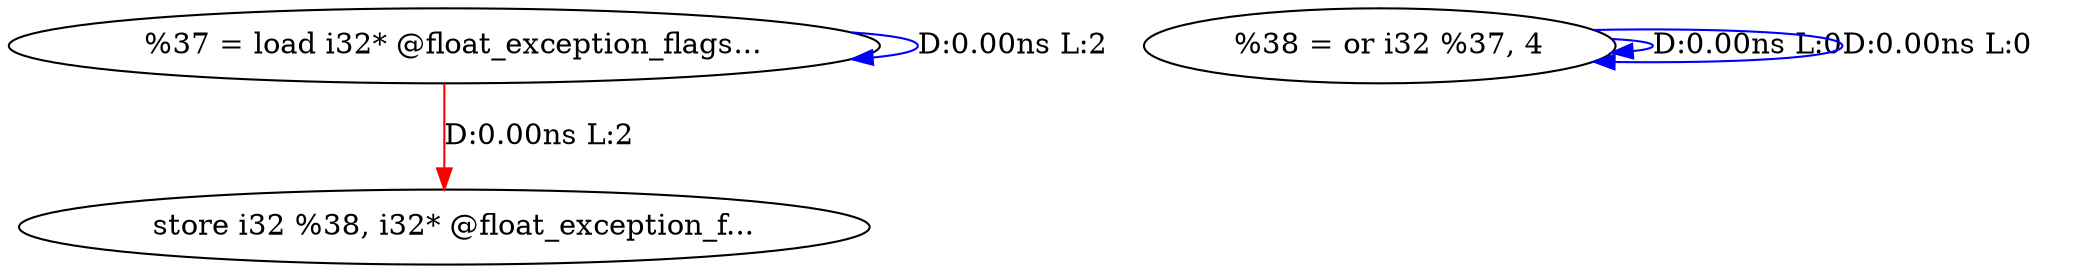 digraph {
Node0x3462d60[label="  %37 = load i32* @float_exception_flags..."];
Node0x3462d60 -> Node0x3462d60[label="D:0.00ns L:2",color=blue];
Node0x3462f20[label="  store i32 %38, i32* @float_exception_f..."];
Node0x3462d60 -> Node0x3462f20[label="D:0.00ns L:2",color=red];
Node0x3462e40[label="  %38 = or i32 %37, 4"];
Node0x3462e40 -> Node0x3462e40[label="D:0.00ns L:0",color=blue];
Node0x3462e40 -> Node0x3462e40[label="D:0.00ns L:0",color=blue];
}
